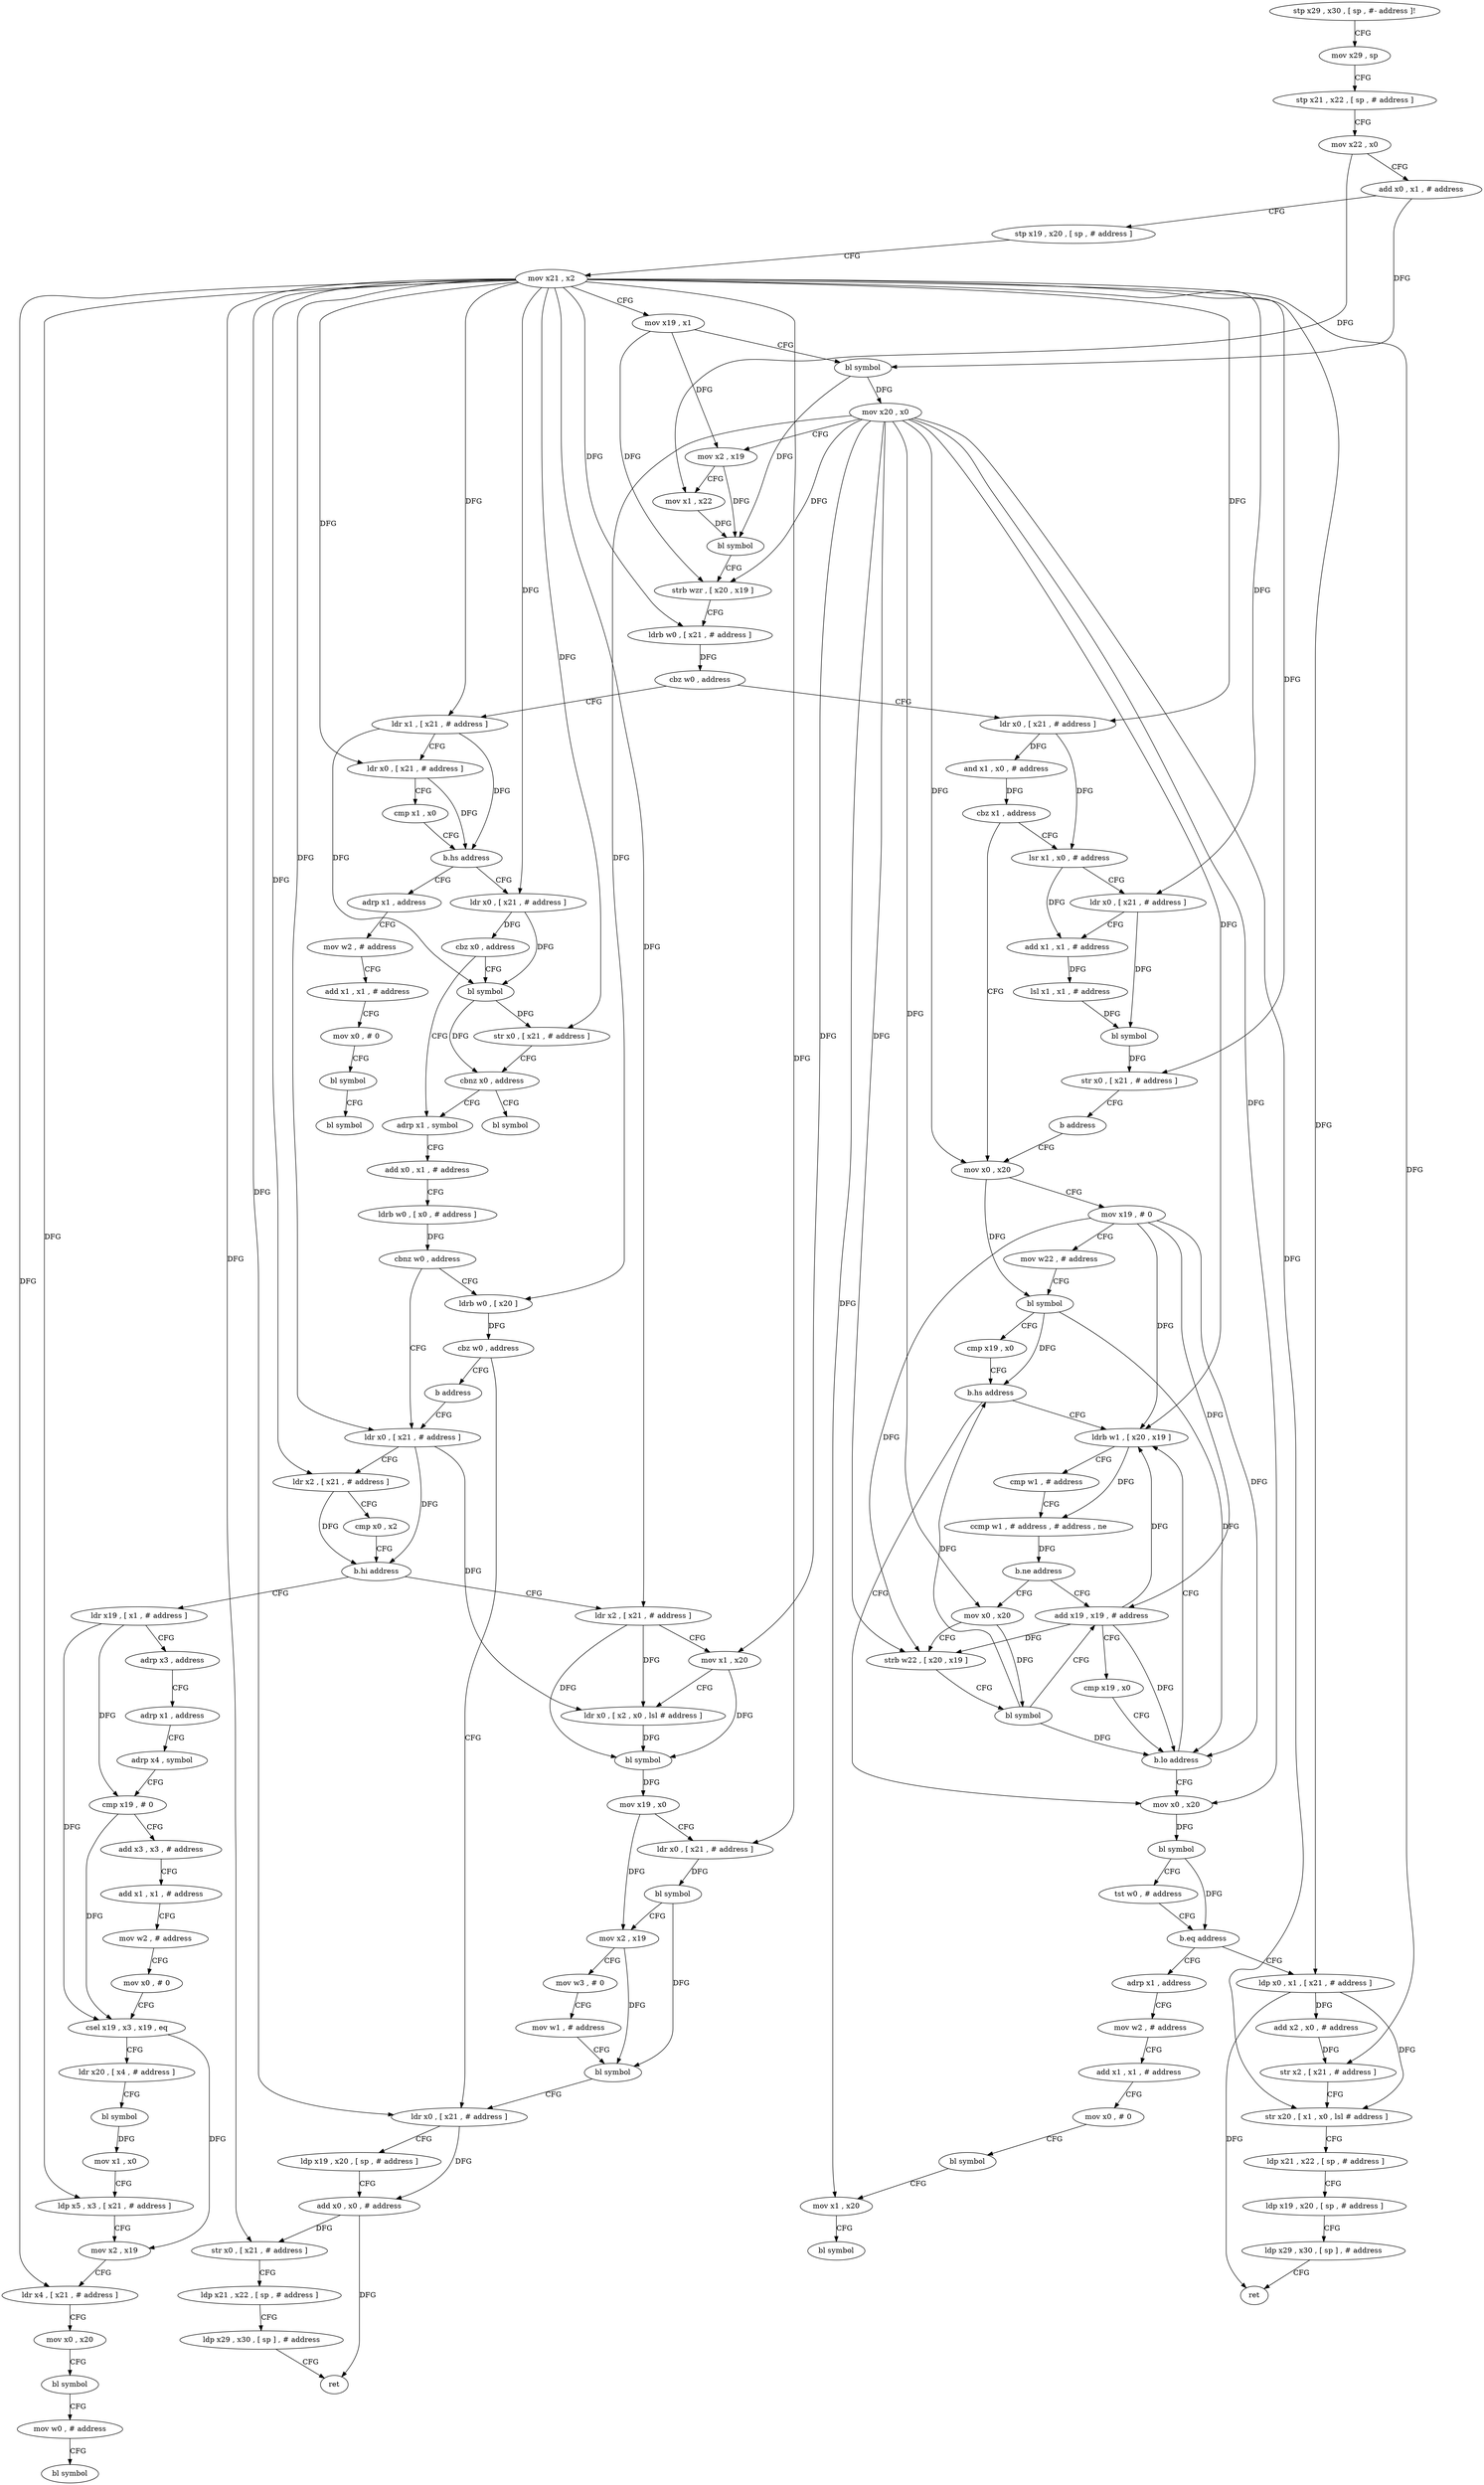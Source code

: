 digraph "func" {
"4217384" [label = "stp x29 , x30 , [ sp , #- address ]!" ]
"4217388" [label = "mov x29 , sp" ]
"4217392" [label = "stp x21 , x22 , [ sp , # address ]" ]
"4217396" [label = "mov x22 , x0" ]
"4217400" [label = "add x0 , x1 , # address" ]
"4217404" [label = "stp x19 , x20 , [ sp , # address ]" ]
"4217408" [label = "mov x21 , x2" ]
"4217412" [label = "mov x19 , x1" ]
"4217416" [label = "bl symbol" ]
"4217420" [label = "mov x20 , x0" ]
"4217424" [label = "mov x2 , x19" ]
"4217428" [label = "mov x1 , x22" ]
"4217432" [label = "bl symbol" ]
"4217436" [label = "strb wzr , [ x20 , x19 ]" ]
"4217440" [label = "ldrb w0 , [ x21 , # address ]" ]
"4217444" [label = "cbz w0 , address" ]
"4217576" [label = "ldr x1 , [ x21 , # address ]" ]
"4217448" [label = "ldr x0 , [ x21 , # address ]" ]
"4217580" [label = "ldr x0 , [ x21 , # address ]" ]
"4217584" [label = "cmp x1 , x0" ]
"4217588" [label = "b.hs address" ]
"4217784" [label = "adrp x1 , address" ]
"4217592" [label = "ldr x0 , [ x21 , # address ]" ]
"4217452" [label = "and x1 , x0 , # address" ]
"4217456" [label = "cbz x1 , address" ]
"4217752" [label = "lsr x1 , x0 , # address" ]
"4217460" [label = "mov x0 , x20" ]
"4217788" [label = "mov w2 , # address" ]
"4217792" [label = "add x1 , x1 , # address" ]
"4217796" [label = "mov x0 , # 0" ]
"4217800" [label = "bl symbol" ]
"4217804" [label = "bl symbol" ]
"4217596" [label = "cbz x0 , address" ]
"4217816" [label = "bl symbol" ]
"4217600" [label = "adrp x1 , symbol" ]
"4217756" [label = "ldr x0 , [ x21 , # address ]" ]
"4217760" [label = "add x1 , x1 , # address" ]
"4217764" [label = "lsl x1 , x1 , # address" ]
"4217768" [label = "bl symbol" ]
"4217772" [label = "str x0 , [ x21 , # address ]" ]
"4217776" [label = "b address" ]
"4217464" [label = "mov x19 , # 0" ]
"4217468" [label = "mov w22 , # address" ]
"4217472" [label = "bl symbol" ]
"4217476" [label = "cmp x19 , x0" ]
"4217480" [label = "b.hs address" ]
"4217524" [label = "mov x0 , x20" ]
"4217484" [label = "ldrb w1 , [ x20 , x19 ]" ]
"4217820" [label = "str x0 , [ x21 , # address ]" ]
"4217824" [label = "cbnz x0 , address" ]
"4217828" [label = "bl symbol" ]
"4217604" [label = "add x0 , x1 , # address" ]
"4217608" [label = "ldrb w0 , [ x0 , # address ]" ]
"4217612" [label = "cbnz w0 , address" ]
"4217704" [label = "ldrb w0 , [ x20 ]" ]
"4217616" [label = "ldr x0 , [ x21 , # address ]" ]
"4217528" [label = "bl symbol" ]
"4217532" [label = "tst w0 , # address" ]
"4217536" [label = "b.eq address" ]
"4217720" [label = "adrp x1 , address" ]
"4217540" [label = "ldp x0 , x1 , [ x21 , # address ]" ]
"4217488" [label = "cmp w1 , # address" ]
"4217492" [label = "ccmp w1 , # address , # address , ne" ]
"4217496" [label = "b.ne address" ]
"4217512" [label = "add x19 , x19 , # address" ]
"4217500" [label = "mov x0 , x20" ]
"4217708" [label = "cbz w0 , address" ]
"4217676" [label = "ldr x0 , [ x21 , # address ]" ]
"4217712" [label = "b address" ]
"4217620" [label = "ldr x2 , [ x21 , # address ]" ]
"4217624" [label = "cmp x0 , x2" ]
"4217628" [label = "b.hi address" ]
"4217836" [label = "ldr x19 , [ x1 , # address ]" ]
"4217632" [label = "ldr x2 , [ x21 , # address ]" ]
"4217724" [label = "mov w2 , # address" ]
"4217728" [label = "add x1 , x1 , # address" ]
"4217732" [label = "mov x0 , # 0" ]
"4217736" [label = "bl symbol" ]
"4217740" [label = "mov x1 , x20" ]
"4217744" [label = "bl symbol" ]
"4217544" [label = "add x2 , x0 , # address" ]
"4217548" [label = "str x2 , [ x21 , # address ]" ]
"4217552" [label = "str x20 , [ x1 , x0 , lsl # address ]" ]
"4217556" [label = "ldp x21 , x22 , [ sp , # address ]" ]
"4217560" [label = "ldp x19 , x20 , [ sp , # address ]" ]
"4217564" [label = "ldp x29 , x30 , [ sp ] , # address" ]
"4217568" [label = "ret" ]
"4217516" [label = "cmp x19 , x0" ]
"4217520" [label = "b.lo address" ]
"4217504" [label = "strb w22 , [ x20 , x19 ]" ]
"4217508" [label = "bl symbol" ]
"4217680" [label = "ldp x19 , x20 , [ sp , # address ]" ]
"4217684" [label = "add x0 , x0 , # address" ]
"4217688" [label = "str x0 , [ x21 , # address ]" ]
"4217692" [label = "ldp x21 , x22 , [ sp , # address ]" ]
"4217696" [label = "ldp x29 , x30 , [ sp ] , # address" ]
"4217700" [label = "ret" ]
"4217840" [label = "adrp x3 , address" ]
"4217844" [label = "adrp x1 , address" ]
"4217848" [label = "adrp x4 , symbol" ]
"4217852" [label = "cmp x19 , # 0" ]
"4217856" [label = "add x3 , x3 , # address" ]
"4217860" [label = "add x1 , x1 , # address" ]
"4217864" [label = "mov w2 , # address" ]
"4217868" [label = "mov x0 , # 0" ]
"4217872" [label = "csel x19 , x3 , x19 , eq" ]
"4217876" [label = "ldr x20 , [ x4 , # address ]" ]
"4217880" [label = "bl symbol" ]
"4217884" [label = "mov x1 , x0" ]
"4217888" [label = "ldp x5 , x3 , [ x21 , # address ]" ]
"4217892" [label = "mov x2 , x19" ]
"4217896" [label = "ldr x4 , [ x21 , # address ]" ]
"4217900" [label = "mov x0 , x20" ]
"4217904" [label = "bl symbol" ]
"4217908" [label = "mov w0 , # address" ]
"4217912" [label = "bl symbol" ]
"4217636" [label = "mov x1 , x20" ]
"4217640" [label = "ldr x0 , [ x2 , x0 , lsl # address ]" ]
"4217644" [label = "bl symbol" ]
"4217648" [label = "mov x19 , x0" ]
"4217652" [label = "ldr x0 , [ x21 , # address ]" ]
"4217656" [label = "bl symbol" ]
"4217660" [label = "mov x2 , x19" ]
"4217664" [label = "mov w3 , # 0" ]
"4217668" [label = "mov w1 , # address" ]
"4217672" [label = "bl symbol" ]
"4217384" -> "4217388" [ label = "CFG" ]
"4217388" -> "4217392" [ label = "CFG" ]
"4217392" -> "4217396" [ label = "CFG" ]
"4217396" -> "4217400" [ label = "CFG" ]
"4217396" -> "4217428" [ label = "DFG" ]
"4217400" -> "4217404" [ label = "CFG" ]
"4217400" -> "4217416" [ label = "DFG" ]
"4217404" -> "4217408" [ label = "CFG" ]
"4217408" -> "4217412" [ label = "CFG" ]
"4217408" -> "4217440" [ label = "DFG" ]
"4217408" -> "4217576" [ label = "DFG" ]
"4217408" -> "4217580" [ label = "DFG" ]
"4217408" -> "4217448" [ label = "DFG" ]
"4217408" -> "4217592" [ label = "DFG" ]
"4217408" -> "4217756" [ label = "DFG" ]
"4217408" -> "4217772" [ label = "DFG" ]
"4217408" -> "4217820" [ label = "DFG" ]
"4217408" -> "4217616" [ label = "DFG" ]
"4217408" -> "4217620" [ label = "DFG" ]
"4217408" -> "4217540" [ label = "DFG" ]
"4217408" -> "4217548" [ label = "DFG" ]
"4217408" -> "4217676" [ label = "DFG" ]
"4217408" -> "4217688" [ label = "DFG" ]
"4217408" -> "4217632" [ label = "DFG" ]
"4217408" -> "4217652" [ label = "DFG" ]
"4217408" -> "4217888" [ label = "DFG" ]
"4217408" -> "4217896" [ label = "DFG" ]
"4217412" -> "4217416" [ label = "CFG" ]
"4217412" -> "4217424" [ label = "DFG" ]
"4217412" -> "4217436" [ label = "DFG" ]
"4217416" -> "4217420" [ label = "DFG" ]
"4217416" -> "4217432" [ label = "DFG" ]
"4217420" -> "4217424" [ label = "CFG" ]
"4217420" -> "4217436" [ label = "DFG" ]
"4217420" -> "4217460" [ label = "DFG" ]
"4217420" -> "4217524" [ label = "DFG" ]
"4217420" -> "4217484" [ label = "DFG" ]
"4217420" -> "4217704" [ label = "DFG" ]
"4217420" -> "4217740" [ label = "DFG" ]
"4217420" -> "4217552" [ label = "DFG" ]
"4217420" -> "4217636" [ label = "DFG" ]
"4217420" -> "4217500" [ label = "DFG" ]
"4217420" -> "4217504" [ label = "DFG" ]
"4217424" -> "4217428" [ label = "CFG" ]
"4217424" -> "4217432" [ label = "DFG" ]
"4217428" -> "4217432" [ label = "DFG" ]
"4217432" -> "4217436" [ label = "CFG" ]
"4217436" -> "4217440" [ label = "CFG" ]
"4217440" -> "4217444" [ label = "DFG" ]
"4217444" -> "4217576" [ label = "CFG" ]
"4217444" -> "4217448" [ label = "CFG" ]
"4217576" -> "4217580" [ label = "CFG" ]
"4217576" -> "4217588" [ label = "DFG" ]
"4217576" -> "4217816" [ label = "DFG" ]
"4217448" -> "4217452" [ label = "DFG" ]
"4217448" -> "4217752" [ label = "DFG" ]
"4217580" -> "4217584" [ label = "CFG" ]
"4217580" -> "4217588" [ label = "DFG" ]
"4217584" -> "4217588" [ label = "CFG" ]
"4217588" -> "4217784" [ label = "CFG" ]
"4217588" -> "4217592" [ label = "CFG" ]
"4217784" -> "4217788" [ label = "CFG" ]
"4217592" -> "4217596" [ label = "DFG" ]
"4217592" -> "4217816" [ label = "DFG" ]
"4217452" -> "4217456" [ label = "DFG" ]
"4217456" -> "4217752" [ label = "CFG" ]
"4217456" -> "4217460" [ label = "CFG" ]
"4217752" -> "4217756" [ label = "CFG" ]
"4217752" -> "4217760" [ label = "DFG" ]
"4217460" -> "4217464" [ label = "CFG" ]
"4217460" -> "4217472" [ label = "DFG" ]
"4217788" -> "4217792" [ label = "CFG" ]
"4217792" -> "4217796" [ label = "CFG" ]
"4217796" -> "4217800" [ label = "CFG" ]
"4217800" -> "4217804" [ label = "CFG" ]
"4217596" -> "4217816" [ label = "CFG" ]
"4217596" -> "4217600" [ label = "CFG" ]
"4217816" -> "4217820" [ label = "DFG" ]
"4217816" -> "4217824" [ label = "DFG" ]
"4217600" -> "4217604" [ label = "CFG" ]
"4217756" -> "4217760" [ label = "CFG" ]
"4217756" -> "4217768" [ label = "DFG" ]
"4217760" -> "4217764" [ label = "DFG" ]
"4217764" -> "4217768" [ label = "DFG" ]
"4217768" -> "4217772" [ label = "DFG" ]
"4217772" -> "4217776" [ label = "CFG" ]
"4217776" -> "4217460" [ label = "CFG" ]
"4217464" -> "4217468" [ label = "CFG" ]
"4217464" -> "4217484" [ label = "DFG" ]
"4217464" -> "4217512" [ label = "DFG" ]
"4217464" -> "4217520" [ label = "DFG" ]
"4217464" -> "4217504" [ label = "DFG" ]
"4217468" -> "4217472" [ label = "CFG" ]
"4217472" -> "4217476" [ label = "CFG" ]
"4217472" -> "4217480" [ label = "DFG" ]
"4217472" -> "4217520" [ label = "DFG" ]
"4217476" -> "4217480" [ label = "CFG" ]
"4217480" -> "4217524" [ label = "CFG" ]
"4217480" -> "4217484" [ label = "CFG" ]
"4217524" -> "4217528" [ label = "DFG" ]
"4217484" -> "4217488" [ label = "CFG" ]
"4217484" -> "4217492" [ label = "DFG" ]
"4217820" -> "4217824" [ label = "CFG" ]
"4217824" -> "4217600" [ label = "CFG" ]
"4217824" -> "4217828" [ label = "CFG" ]
"4217604" -> "4217608" [ label = "CFG" ]
"4217608" -> "4217612" [ label = "DFG" ]
"4217612" -> "4217704" [ label = "CFG" ]
"4217612" -> "4217616" [ label = "CFG" ]
"4217704" -> "4217708" [ label = "DFG" ]
"4217616" -> "4217620" [ label = "CFG" ]
"4217616" -> "4217628" [ label = "DFG" ]
"4217616" -> "4217640" [ label = "DFG" ]
"4217528" -> "4217532" [ label = "CFG" ]
"4217528" -> "4217536" [ label = "DFG" ]
"4217532" -> "4217536" [ label = "CFG" ]
"4217536" -> "4217720" [ label = "CFG" ]
"4217536" -> "4217540" [ label = "CFG" ]
"4217720" -> "4217724" [ label = "CFG" ]
"4217540" -> "4217544" [ label = "DFG" ]
"4217540" -> "4217552" [ label = "DFG" ]
"4217540" -> "4217568" [ label = "DFG" ]
"4217488" -> "4217492" [ label = "CFG" ]
"4217492" -> "4217496" [ label = "DFG" ]
"4217496" -> "4217512" [ label = "CFG" ]
"4217496" -> "4217500" [ label = "CFG" ]
"4217512" -> "4217516" [ label = "CFG" ]
"4217512" -> "4217484" [ label = "DFG" ]
"4217512" -> "4217520" [ label = "DFG" ]
"4217512" -> "4217504" [ label = "DFG" ]
"4217500" -> "4217504" [ label = "CFG" ]
"4217500" -> "4217508" [ label = "DFG" ]
"4217708" -> "4217676" [ label = "CFG" ]
"4217708" -> "4217712" [ label = "CFG" ]
"4217676" -> "4217680" [ label = "CFG" ]
"4217676" -> "4217684" [ label = "DFG" ]
"4217712" -> "4217616" [ label = "CFG" ]
"4217620" -> "4217624" [ label = "CFG" ]
"4217620" -> "4217628" [ label = "DFG" ]
"4217624" -> "4217628" [ label = "CFG" ]
"4217628" -> "4217836" [ label = "CFG" ]
"4217628" -> "4217632" [ label = "CFG" ]
"4217836" -> "4217840" [ label = "CFG" ]
"4217836" -> "4217852" [ label = "DFG" ]
"4217836" -> "4217872" [ label = "DFG" ]
"4217632" -> "4217636" [ label = "CFG" ]
"4217632" -> "4217640" [ label = "DFG" ]
"4217632" -> "4217644" [ label = "DFG" ]
"4217724" -> "4217728" [ label = "CFG" ]
"4217728" -> "4217732" [ label = "CFG" ]
"4217732" -> "4217736" [ label = "CFG" ]
"4217736" -> "4217740" [ label = "CFG" ]
"4217740" -> "4217744" [ label = "CFG" ]
"4217544" -> "4217548" [ label = "DFG" ]
"4217548" -> "4217552" [ label = "CFG" ]
"4217552" -> "4217556" [ label = "CFG" ]
"4217556" -> "4217560" [ label = "CFG" ]
"4217560" -> "4217564" [ label = "CFG" ]
"4217564" -> "4217568" [ label = "CFG" ]
"4217516" -> "4217520" [ label = "CFG" ]
"4217520" -> "4217484" [ label = "CFG" ]
"4217520" -> "4217524" [ label = "CFG" ]
"4217504" -> "4217508" [ label = "CFG" ]
"4217508" -> "4217512" [ label = "CFG" ]
"4217508" -> "4217480" [ label = "DFG" ]
"4217508" -> "4217520" [ label = "DFG" ]
"4217680" -> "4217684" [ label = "CFG" ]
"4217684" -> "4217688" [ label = "DFG" ]
"4217684" -> "4217700" [ label = "DFG" ]
"4217688" -> "4217692" [ label = "CFG" ]
"4217692" -> "4217696" [ label = "CFG" ]
"4217696" -> "4217700" [ label = "CFG" ]
"4217840" -> "4217844" [ label = "CFG" ]
"4217844" -> "4217848" [ label = "CFG" ]
"4217848" -> "4217852" [ label = "CFG" ]
"4217852" -> "4217856" [ label = "CFG" ]
"4217852" -> "4217872" [ label = "DFG" ]
"4217856" -> "4217860" [ label = "CFG" ]
"4217860" -> "4217864" [ label = "CFG" ]
"4217864" -> "4217868" [ label = "CFG" ]
"4217868" -> "4217872" [ label = "CFG" ]
"4217872" -> "4217876" [ label = "CFG" ]
"4217872" -> "4217892" [ label = "DFG" ]
"4217876" -> "4217880" [ label = "CFG" ]
"4217880" -> "4217884" [ label = "DFG" ]
"4217884" -> "4217888" [ label = "CFG" ]
"4217888" -> "4217892" [ label = "CFG" ]
"4217892" -> "4217896" [ label = "CFG" ]
"4217896" -> "4217900" [ label = "CFG" ]
"4217900" -> "4217904" [ label = "CFG" ]
"4217904" -> "4217908" [ label = "CFG" ]
"4217908" -> "4217912" [ label = "CFG" ]
"4217636" -> "4217640" [ label = "CFG" ]
"4217636" -> "4217644" [ label = "DFG" ]
"4217640" -> "4217644" [ label = "DFG" ]
"4217644" -> "4217648" [ label = "DFG" ]
"4217648" -> "4217652" [ label = "CFG" ]
"4217648" -> "4217660" [ label = "DFG" ]
"4217652" -> "4217656" [ label = "DFG" ]
"4217656" -> "4217660" [ label = "CFG" ]
"4217656" -> "4217672" [ label = "DFG" ]
"4217660" -> "4217664" [ label = "CFG" ]
"4217660" -> "4217672" [ label = "DFG" ]
"4217664" -> "4217668" [ label = "CFG" ]
"4217668" -> "4217672" [ label = "CFG" ]
"4217672" -> "4217676" [ label = "CFG" ]
}

